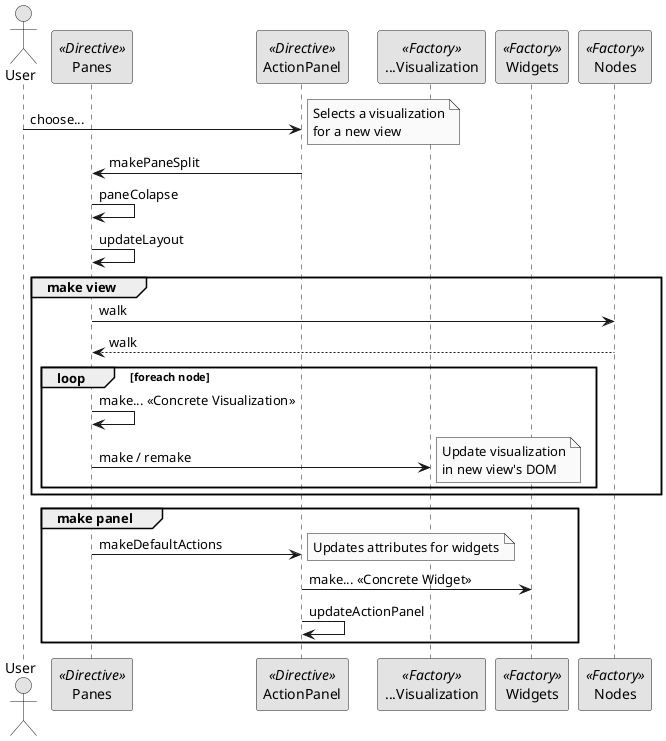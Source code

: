@startuml

skinparam monochrome true
skinparam shadowing false

actor User
participant "Panes" as P << Directive >>
participant "ActionPanel" as AP << Directive >>
participant "...Visualization" as CV << Factory >>
participant "Widgets" as W << Factory >>
participant "Nodes" as N << Factory >>

User -> AP: choose...
note right
    Selects a visualization
    for a new view
end note
AP -> P: makePaneSplit
P -> P: paneColapse
P -> P: updateLayout

group make view
    P -> N: walk
    N ---> P: walk
    loop foreach node
        P -> P: make... << Concrete Visualization >>
        P -> CV: make / remake
        note right
            Update visualization
            in new view's DOM
        end note
    end
end

group make panel
    P -> AP :makeDefaultActions
    note right
        Updates attributes for widgets
    end note
    AP -> W: make... << Concrete Widget >>
    AP -> AP :updateActionPanel
end

@enduml
